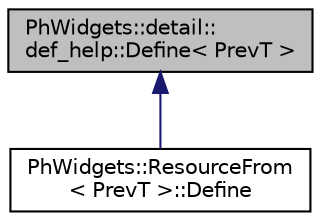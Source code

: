 digraph "PhWidgets::detail::def_help::Define&lt; PrevT &gt;"
{
  edge [fontname="Helvetica",fontsize="10",labelfontname="Helvetica",labelfontsize="10"];
  node [fontname="Helvetica",fontsize="10",shape=record];
  Node0 [label="PhWidgets::detail::\ldef_help::Define\< PrevT \>",height=0.2,width=0.4,color="black", fillcolor="grey75", style="filled", fontcolor="black"];
  Node0 -> Node1 [dir="back",color="midnightblue",fontsize="10",style="solid",fontname="Helvetica"];
  Node1 [label="PhWidgets::ResourceFrom\l\< PrevT \>::Define",height=0.2,width=0.4,color="black", fillcolor="white", style="filled",URL="$struct_ph_widgets_1_1_resource_from_1_1_define.html"];
}
